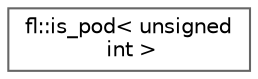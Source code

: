 digraph "Graphical Class Hierarchy"
{
 // LATEX_PDF_SIZE
  bgcolor="transparent";
  edge [fontname=Helvetica,fontsize=10,labelfontname=Helvetica,labelfontsize=10];
  node [fontname=Helvetica,fontsize=10,shape=box,height=0.2,width=0.4];
  rankdir="LR";
  Node0 [id="Node000000",label="fl::is_pod\< unsigned\l int \>",height=0.2,width=0.4,color="grey40", fillcolor="white", style="filled",URL="$d1/da0/structfl_1_1is__pod_3_01unsigned_01int_01_4.html",tooltip=" "];
}
